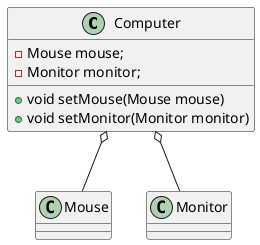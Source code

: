 @startuml

class Computer{
    - Mouse mouse;
    - Monitor monitor;
    + void setMouse(Mouse mouse)
    + void setMonitor(Monitor monitor)
}
class Mouse
class Monitor

Computer o--Mouse
Computer o-- Monitor

@enduml